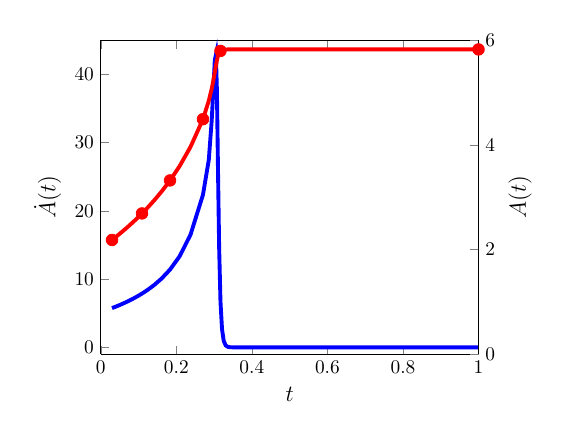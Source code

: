 \begin{tikzpicture}[scale=0.7]

  \begin{axis}[
    label = area,
    axis y line*=left,
    xmin = 0,
    xmax = 1,
    ymin = -1,
    ymax = 45,
%    xtick = \empty,
%    ytick = \empty,
    xlabel = {\large $t$},
    ylabel = {\large $\dot{A}(t)$},
    ylabel near ticks,
    clip = false,
  ]

\addplot[blue, line width=2pt] coordinates{
(2.987e-02,5.756e+00)
(3.4e-02,5.845e+00)
(3.871e-02,5.947e+00)
(4.407e-02,6.067e+00)
(5.017e-02,6.209e+00)
(5.711e-02,6.376e+00)
(6.502e-02,6.574e+00)
(7.402e-02,6.811e+00)
(8.426e-02,7.098e+00)
(9.593e-02,7.449e+00)
(1.092e-01,7.884e+00)
(1.243e-01,8.432e+00)
(1.415e-01,9.141e+00)
(1.611e-01,1.009e+01)
(1.834e-01,1.14e+01)
(2.088e-01,1.335e+01)
(2.377e-01,1.653e+01)
(2.706e-01,2.237e+01)
(2.86e-01,2.749e+01)
(2.936e-01,3.317e+01)
(2.984e-01,3.82e+01)
(3.019e-01,4.21e+01)
(3.048e-01,4.285e+01)
(3.075e-01,3.764e+01)
(3.102e-01,2.655e+01)
(3.134e-01,1.46e+01)
(3.169e-01,6.71e+00)
(3.21e-01,2.663e+00)
(3.256e-01,9.188e-01)
(3.309e-01,2.724e-01)
(3.369e-01,6.827e-02)
(3.437e-01,1.412e-02)
(3.515e-01,2.348e-03)
(3.603e-01,3.028e-04)
(3.704e-01,2.933e-05)
(3.819e-01,1.84e-06)
(3.95e-01,2.918e-08)
(4.098e-01,-1.13e-07)
(4.267e-01,-8.911e-08)
(4.46e-01,-1.025e-07)
(4.679e-01,-9.58e-08)
(4.929e-01,-9.891e-08)
(5.213e-01,-9.749e-08)
(5.537e-01,-9.812e-08)
(5.905e-01,-9.798e-08)
(6.324e-01,-9.808e-08)
(6.802e-01,-9.8e-08)
(7.345e-01,-9.798e-08)
(7.964e-01,-9.808e-08)
(8.668e-01,-9.798e-08)
(9.47e-01,-9.808e-08)
(1.0e+00,-9.789e-08)
};

%\node at (axis cs:0,45) [anchor=south east] {(a)};

\end{axis}

  \begin{axis}[
    axis y line*=right,
    axis x line=none,
    xmin = 0,
    xmax = 1,
    ymin = 0,
    ymax = 6,
%    xtick = \empty,
%    ytick = \empty,
    ylabel = {\large $A(t)$},
    ylabel near ticks,
  ]


\addplot[red,line width=2pt] coordinates{
(2.987e-02,2.184e+00)
(3.4e-02,2.208e+00)
(3.871e-02,2.235e+00)
(4.407e-02,2.266e+00)
(5.017e-02,2.302e+00)
(5.711e-02,2.344e+00)
(6.502e-02,2.393e+00)
(7.402e-02,2.45e+00)
(8.426e-02,2.517e+00)
(9.593e-02,2.596e+00)
(1.092e-01,2.691e+00)
(1.243e-01,2.804e+00)
(1.415e-01,2.941e+00)
(1.611e-01,3.11e+00)
(1.834e-01,3.322e+00)
(2.088e-01,3.596e+00)
(2.377e-01,3.965e+00)
(2.706e-01,4.493e+00)
(2.86e-01,4.847e+00)
(2.936e-01,5.073e+00)
(2.984e-01,5.248e+00)
(3.019e-01,5.39e+00)
(3.048e-01,5.512e+00)
(3.075e-01,5.619e+00)
(3.102e-01,5.704e+00)
(3.134e-01,5.764e+00)
(3.169e-01,5.798e+00)
(3.21e-01,5.816e+00)
(3.256e-01,5.823e+00)
(3.309e-01,5.826e+00)
(3.369e-01,5.827e+00)
(3.437e-01,5.827e+00)
(3.515e-01,5.827e+00)
(3.603e-01,5.827e+00)
(3.704e-01,5.827e+00)
(3.819e-01,5.827e+00)
(3.95e-01,5.827e+00)
(4.098e-01,5.827e+00)
(4.267e-01,5.827e+00)
(4.46e-01,5.827e+00)
(4.679e-01,5.827e+00)
(4.929e-01,5.827e+00)
(5.213e-01,5.827e+00)
(5.537e-01,5.827e+00)
(5.905e-01,5.827e+00)
(6.324e-01,5.827e+00)
(6.802e-01,5.827e+00)
(7.345e-01,5.827e+00)
(7.964e-01,5.827e+00)
(8.668e-01,5.827e+00)
(9.47e-01,5.827e+00)
(1.0e+00,5.827e+00)
};

\addplot[red,only marks,mark size=3pt] coordinates{
(2.987e-02,2.184e+00)
(1.092e-01,2.691e+00)
(1.834e-01,3.322e+00)
(2.706e-01,4.493e+00)
(3.169e-01,5.798e+00)
(1.0e+00,5.827e+00)
};



\end{axis}



\end{tikzpicture}
